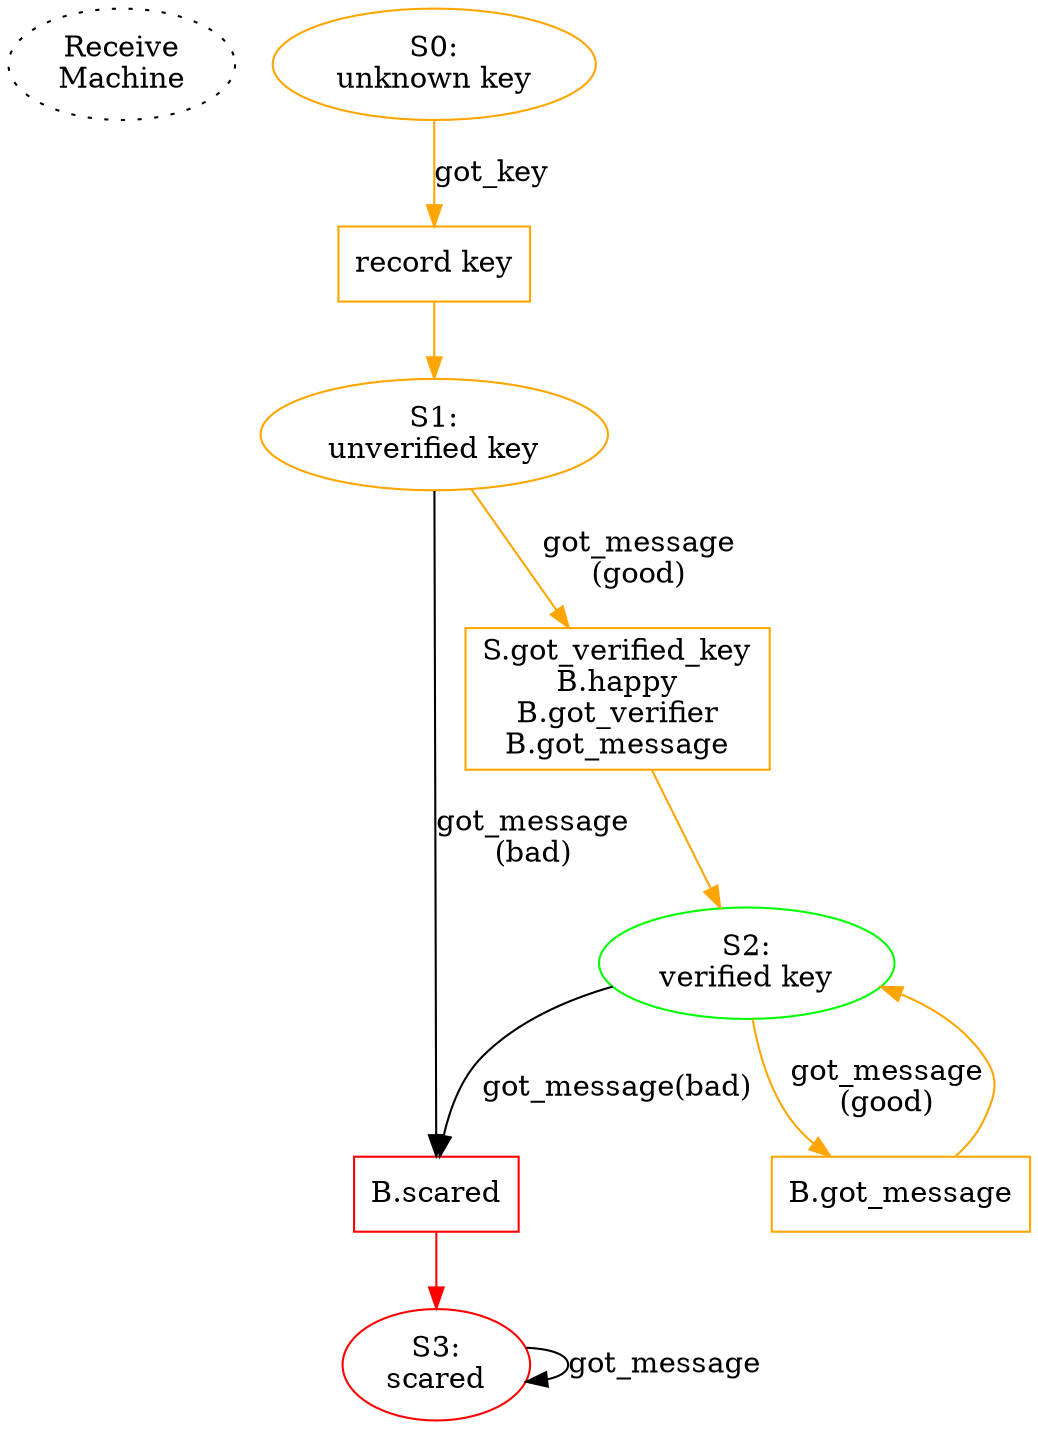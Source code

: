 digraph {

        /* could shave a RTT by committing to the nameplate early, before
        finishing the rest of the code input. While the user is still
        typing/completing the code, we claim the nameplate, open the mailbox,
        and retrieve the peer's PAKE message. Then as soon as the user
        finishes entering the code, we build our own PAKE message, send PAKE,
        compute the key, send VERSION. Starting from the Return, this saves
        two round trips. OTOH it adds consequences to hitting Tab. */

        start [label="Receive\nMachine" style="dotted"]

        S0 [label="S0:\nunknown key" color="orange"]
        S0 -> P0_got_key [label="got_key" color="orange"]

        P0_got_key [shape="box" label="record key" color="orange"]
        P0_got_key -> S1 [color="orange"]

        S1 [label="S1:\nunverified key" color="orange"]
        S1 -> P_mood_scary [label="got_message\n(bad)"]
        S1 -> P1_accept_msg [label="got_message\n(good)" color="orange"]
        P1_accept_msg [shape="box" label="S.got_verified_key\nB.happy\nB.got_verifier\nB.got_message"
                       color="orange"]
        P1_accept_msg -> S2 [color="orange"]

        S2 [label="S2:\nverified key" color="green"]

        S2 -> P2_accept_msg [label="got_message\n(good)" color="orange"]
        S2 -> P_mood_scary [label="got_message(bad)"]

        P2_accept_msg [label="B.got_message" shape="box" color="orange"]
        P2_accept_msg -> S2 [color="orange"]

        P_mood_scary [shape="box" label="B.scared" color="red"]
        P_mood_scary -> S3 [color="red"]

        S3 [label="S3:\nscared" color="red"]
        S3 -> S3 [label="got_message"]
}
